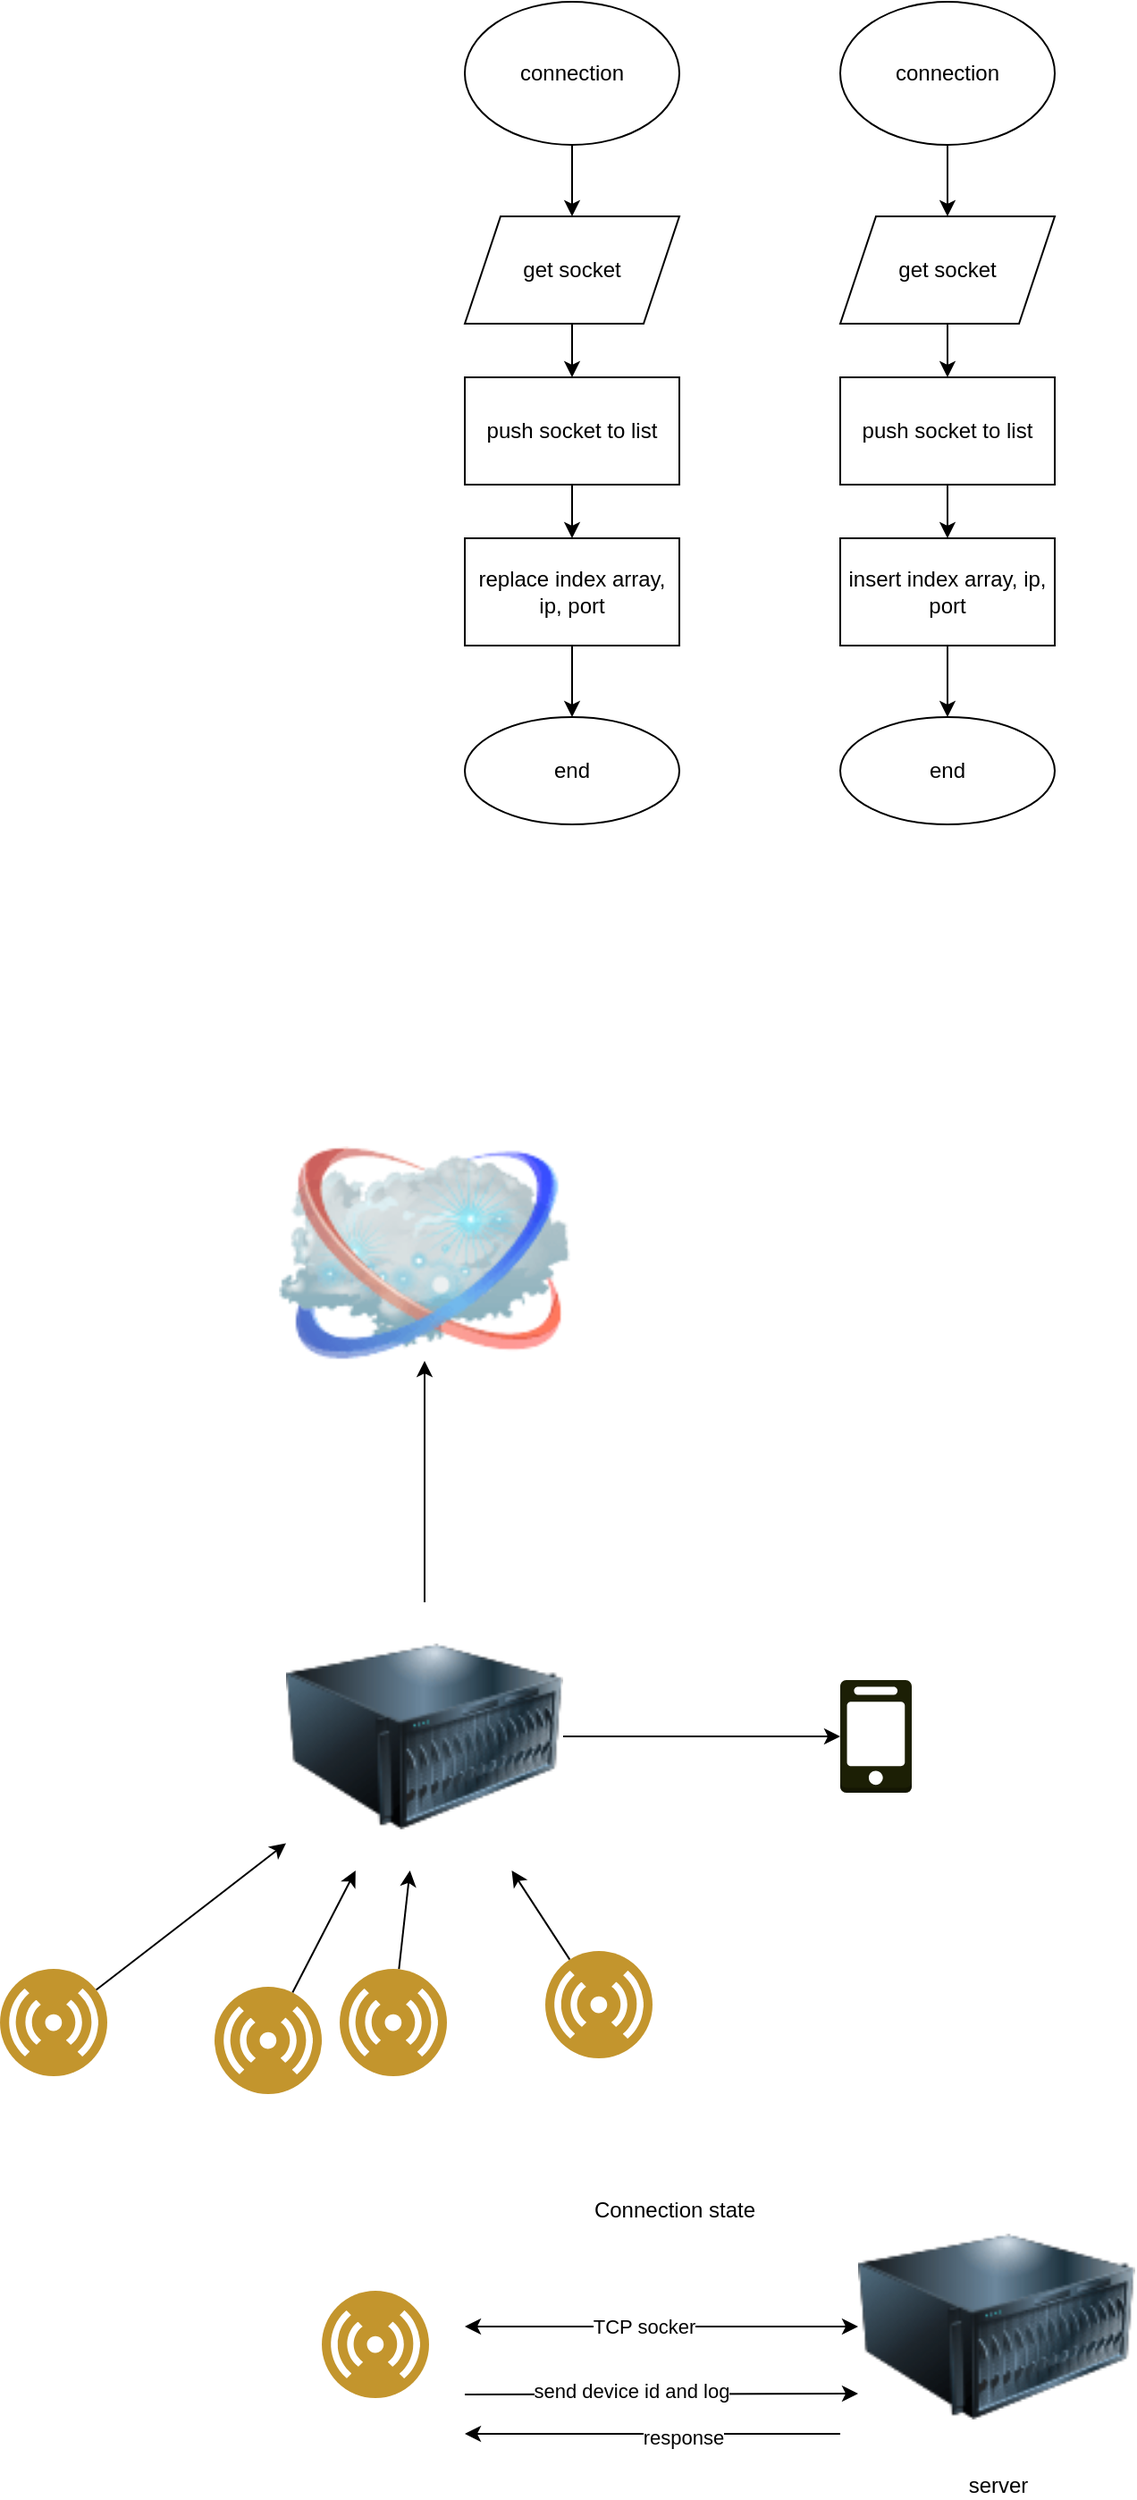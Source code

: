 <mxfile>
    <diagram id="0PrOSCqP3rzMezLKeq9P" name="Page-1">
        <mxGraphModel dx="1064" dy="1446" grid="1" gridSize="10" guides="1" tooltips="1" connect="1" arrows="1" fold="1" page="1" pageScale="1" pageWidth="850" pageHeight="1100" math="0" shadow="0">
            <root>
                <mxCell id="0"/>
                <mxCell id="1" parent="0"/>
                <mxCell id="5" value="" style="edgeStyle=none;html=1;" parent="1" source="2" target="4" edge="1">
                    <mxGeometry relative="1" as="geometry"/>
                </mxCell>
                <mxCell id="2" value="connection" style="ellipse;whiteSpace=wrap;html=1;" parent="1" vertex="1">
                    <mxGeometry x="280" y="-960" width="120" height="80" as="geometry"/>
                </mxCell>
                <mxCell id="7" value="" style="edgeStyle=none;html=1;" parent="1" source="4" edge="1">
                    <mxGeometry relative="1" as="geometry">
                        <mxPoint x="340" y="-750" as="targetPoint"/>
                    </mxGeometry>
                </mxCell>
                <mxCell id="4" value="get socket" style="shape=parallelogram;perimeter=parallelogramPerimeter;whiteSpace=wrap;html=1;fixedSize=1;" parent="1" vertex="1">
                    <mxGeometry x="280" y="-840" width="120" height="60" as="geometry"/>
                </mxCell>
                <mxCell id="47" value="" style="edgeStyle=none;html=1;" parent="1" source="8" target="46" edge="1">
                    <mxGeometry relative="1" as="geometry"/>
                </mxCell>
                <mxCell id="8" value="push socket to list" style="rounded=0;whiteSpace=wrap;html=1;" parent="1" vertex="1">
                    <mxGeometry x="280" y="-750" width="120" height="60" as="geometry"/>
                </mxCell>
                <mxCell id="26" style="edgeStyle=none;html=1;" parent="1" source="9" target="17" edge="1">
                    <mxGeometry relative="1" as="geometry"/>
                </mxCell>
                <mxCell id="45" style="edgeStyle=none;html=1;" parent="1" source="9" target="13" edge="1">
                    <mxGeometry relative="1" as="geometry"/>
                </mxCell>
                <mxCell id="9" value="" style="image;html=1;image=img/lib/clip_art/computers/Server_128x128.png" parent="1" vertex="1">
                    <mxGeometry x="180" y="-65" width="155" height="150" as="geometry"/>
                </mxCell>
                <mxCell id="13" value="" style="outlineConnect=0;dashed=0;verticalLabelPosition=bottom;verticalAlign=top;align=center;html=1;shape=mxgraph.aws3.mobile_client;fillColor=#1C1F05;gradientColor=none;" parent="1" vertex="1">
                    <mxGeometry x="490" y="-21.5" width="40" height="63" as="geometry"/>
                </mxCell>
                <mxCell id="21" value="" style="edgeStyle=none;html=1;" parent="1" source="15" target="9" edge="1">
                    <mxGeometry relative="1" as="geometry"/>
                </mxCell>
                <mxCell id="15" value="" style="aspect=fixed;perimeter=ellipsePerimeter;html=1;align=center;shadow=0;dashed=0;fontColor=#4277BB;labelBackgroundColor=#ffffff;fontSize=12;spacingTop=3;image;image=img/lib/ibm/users/sensor.svg;fillColor=#1C1F05;" parent="1" vertex="1">
                    <mxGeometry x="20" y="140" width="60" height="60" as="geometry"/>
                </mxCell>
                <mxCell id="17" value="" style="image;html=1;image=img/lib/clip_art/networking/Cloud_128x128.png;fillColor=#1C1F05;" parent="1" vertex="1">
                    <mxGeometry x="147.5" y="-320" width="220" height="120" as="geometry"/>
                </mxCell>
                <mxCell id="23" style="edgeStyle=none;html=1;" parent="1" source="18" target="9" edge="1">
                    <mxGeometry relative="1" as="geometry"/>
                </mxCell>
                <mxCell id="18" value="" style="aspect=fixed;perimeter=ellipsePerimeter;html=1;align=center;shadow=0;dashed=0;fontColor=#4277BB;labelBackgroundColor=#ffffff;fontSize=12;spacingTop=3;image;image=img/lib/ibm/users/sensor.svg;fillColor=#1C1F05;" parent="1" vertex="1">
                    <mxGeometry x="140" y="150" width="60" height="60" as="geometry"/>
                </mxCell>
                <mxCell id="24" style="edgeStyle=none;html=1;" parent="1" source="19" target="9" edge="1">
                    <mxGeometry relative="1" as="geometry"/>
                </mxCell>
                <mxCell id="19" value="" style="aspect=fixed;perimeter=ellipsePerimeter;html=1;align=center;shadow=0;dashed=0;fontColor=#4277BB;labelBackgroundColor=#ffffff;fontSize=12;spacingTop=3;image;image=img/lib/ibm/users/sensor.svg;fillColor=#1C1F05;" parent="1" vertex="1">
                    <mxGeometry x="210" y="140" width="60" height="60" as="geometry"/>
                </mxCell>
                <mxCell id="25" style="edgeStyle=none;html=1;" parent="1" source="20" target="9" edge="1">
                    <mxGeometry relative="1" as="geometry"/>
                </mxCell>
                <mxCell id="20" value="" style="aspect=fixed;perimeter=ellipsePerimeter;html=1;align=center;shadow=0;dashed=0;fontColor=#4277BB;labelBackgroundColor=#ffffff;fontSize=12;spacingTop=3;image;image=img/lib/ibm/users/sensor.svg;fillColor=#1C1F05;" parent="1" vertex="1">
                    <mxGeometry x="325" y="130" width="60" height="60" as="geometry"/>
                </mxCell>
                <mxCell id="51" value="" style="edgeStyle=none;html=1;" parent="1" source="46" target="50" edge="1">
                    <mxGeometry relative="1" as="geometry"/>
                </mxCell>
                <mxCell id="46" value="replace index array, ip, port" style="rounded=0;whiteSpace=wrap;html=1;" parent="1" vertex="1">
                    <mxGeometry x="280" y="-660" width="120" height="60" as="geometry"/>
                </mxCell>
                <mxCell id="50" value="end" style="ellipse;whiteSpace=wrap;html=1;rounded=0;" parent="1" vertex="1">
                    <mxGeometry x="280" y="-560" width="120" height="60" as="geometry"/>
                </mxCell>
                <mxCell id="52" value="" style="edgeStyle=none;html=1;" parent="1" source="53" target="55" edge="1">
                    <mxGeometry relative="1" as="geometry"/>
                </mxCell>
                <mxCell id="53" value="connection" style="ellipse;whiteSpace=wrap;html=1;" parent="1" vertex="1">
                    <mxGeometry x="490" y="-960" width="120" height="80" as="geometry"/>
                </mxCell>
                <mxCell id="54" value="" style="edgeStyle=none;html=1;" parent="1" source="55" edge="1">
                    <mxGeometry relative="1" as="geometry">
                        <mxPoint x="550" y="-750" as="targetPoint"/>
                    </mxGeometry>
                </mxCell>
                <mxCell id="55" value="get socket" style="shape=parallelogram;perimeter=parallelogramPerimeter;whiteSpace=wrap;html=1;fixedSize=1;" parent="1" vertex="1">
                    <mxGeometry x="490" y="-840" width="120" height="60" as="geometry"/>
                </mxCell>
                <mxCell id="56" value="" style="edgeStyle=none;html=1;" parent="1" source="57" target="59" edge="1">
                    <mxGeometry relative="1" as="geometry"/>
                </mxCell>
                <mxCell id="57" value="push socket to list" style="rounded=0;whiteSpace=wrap;html=1;" parent="1" vertex="1">
                    <mxGeometry x="490" y="-750" width="120" height="60" as="geometry"/>
                </mxCell>
                <mxCell id="58" value="" style="edgeStyle=none;html=1;" parent="1" source="59" target="60" edge="1">
                    <mxGeometry relative="1" as="geometry"/>
                </mxCell>
                <mxCell id="59" value="insert index array, ip, port" style="rounded=0;whiteSpace=wrap;html=1;" parent="1" vertex="1">
                    <mxGeometry x="490" y="-660" width="120" height="60" as="geometry"/>
                </mxCell>
                <mxCell id="60" value="end" style="ellipse;whiteSpace=wrap;html=1;rounded=0;" parent="1" vertex="1">
                    <mxGeometry x="490" y="-560" width="120" height="60" as="geometry"/>
                </mxCell>
                <mxCell id="61" value="server" style="image;html=1;image=img/lib/clip_art/computers/Server_128x128.png" vertex="1" parent="1">
                    <mxGeometry x="500" y="265" width="155" height="150" as="geometry"/>
                </mxCell>
                <mxCell id="64" style="edgeStyle=none;html=1;startArrow=classic;startFill=1;" edge="1" parent="1" target="61">
                    <mxGeometry relative="1" as="geometry">
                        <mxPoint x="280" y="340" as="sourcePoint"/>
                    </mxGeometry>
                </mxCell>
                <mxCell id="65" value="TCP socker" style="edgeLabel;html=1;align=center;verticalAlign=middle;resizable=0;points=[];" vertex="1" connectable="0" parent="64">
                    <mxGeometry x="-0.518" y="-3" relative="1" as="geometry">
                        <mxPoint x="47" y="-3" as="offset"/>
                    </mxGeometry>
                </mxCell>
                <mxCell id="76" style="edgeStyle=none;html=1;entryX=0;entryY=0.75;entryDx=0;entryDy=0;startArrow=none;startFill=0;" edge="1" parent="1" target="61">
                    <mxGeometry relative="1" as="geometry">
                        <mxPoint x="280" y="378" as="sourcePoint"/>
                    </mxGeometry>
                </mxCell>
                <mxCell id="77" value="send device id and log" style="edgeLabel;html=1;align=center;verticalAlign=middle;resizable=0;points=[];" vertex="1" connectable="0" parent="76">
                    <mxGeometry x="-0.16" y="2" relative="1" as="geometry">
                        <mxPoint as="offset"/>
                    </mxGeometry>
                </mxCell>
                <mxCell id="71" value="" style="aspect=fixed;perimeter=ellipsePerimeter;html=1;align=center;shadow=0;dashed=0;fontColor=#4277BB;labelBackgroundColor=#ffffff;fontSize=12;spacingTop=3;image;image=img/lib/ibm/users/sensor.svg;fillColor=#1C1F05;" vertex="1" parent="1">
                    <mxGeometry x="200" y="320" width="60" height="60" as="geometry"/>
                </mxCell>
                <mxCell id="79" style="edgeStyle=none;html=1;startArrow=none;startFill=0;" edge="1" parent="1">
                    <mxGeometry relative="1" as="geometry">
                        <mxPoint x="490" y="400" as="sourcePoint"/>
                        <mxPoint x="280" y="400" as="targetPoint"/>
                    </mxGeometry>
                </mxCell>
                <mxCell id="80" value="response" style="edgeLabel;html=1;align=center;verticalAlign=middle;resizable=0;points=[];" vertex="1" connectable="0" parent="79">
                    <mxGeometry x="-0.16" y="2" relative="1" as="geometry">
                        <mxPoint as="offset"/>
                    </mxGeometry>
                </mxCell>
                <UserObject label="Connection state" placeholders="1" name="Variable" id="84">
                    <mxCell style="text;html=1;strokeColor=none;fillColor=none;align=center;verticalAlign=middle;whiteSpace=wrap;overflow=hidden;" vertex="1" parent="1">
                        <mxGeometry x="320" y="265" width="155" height="20" as="geometry"/>
                    </mxCell>
                </UserObject>
            </root>
        </mxGraphModel>
    </diagram>
</mxfile>